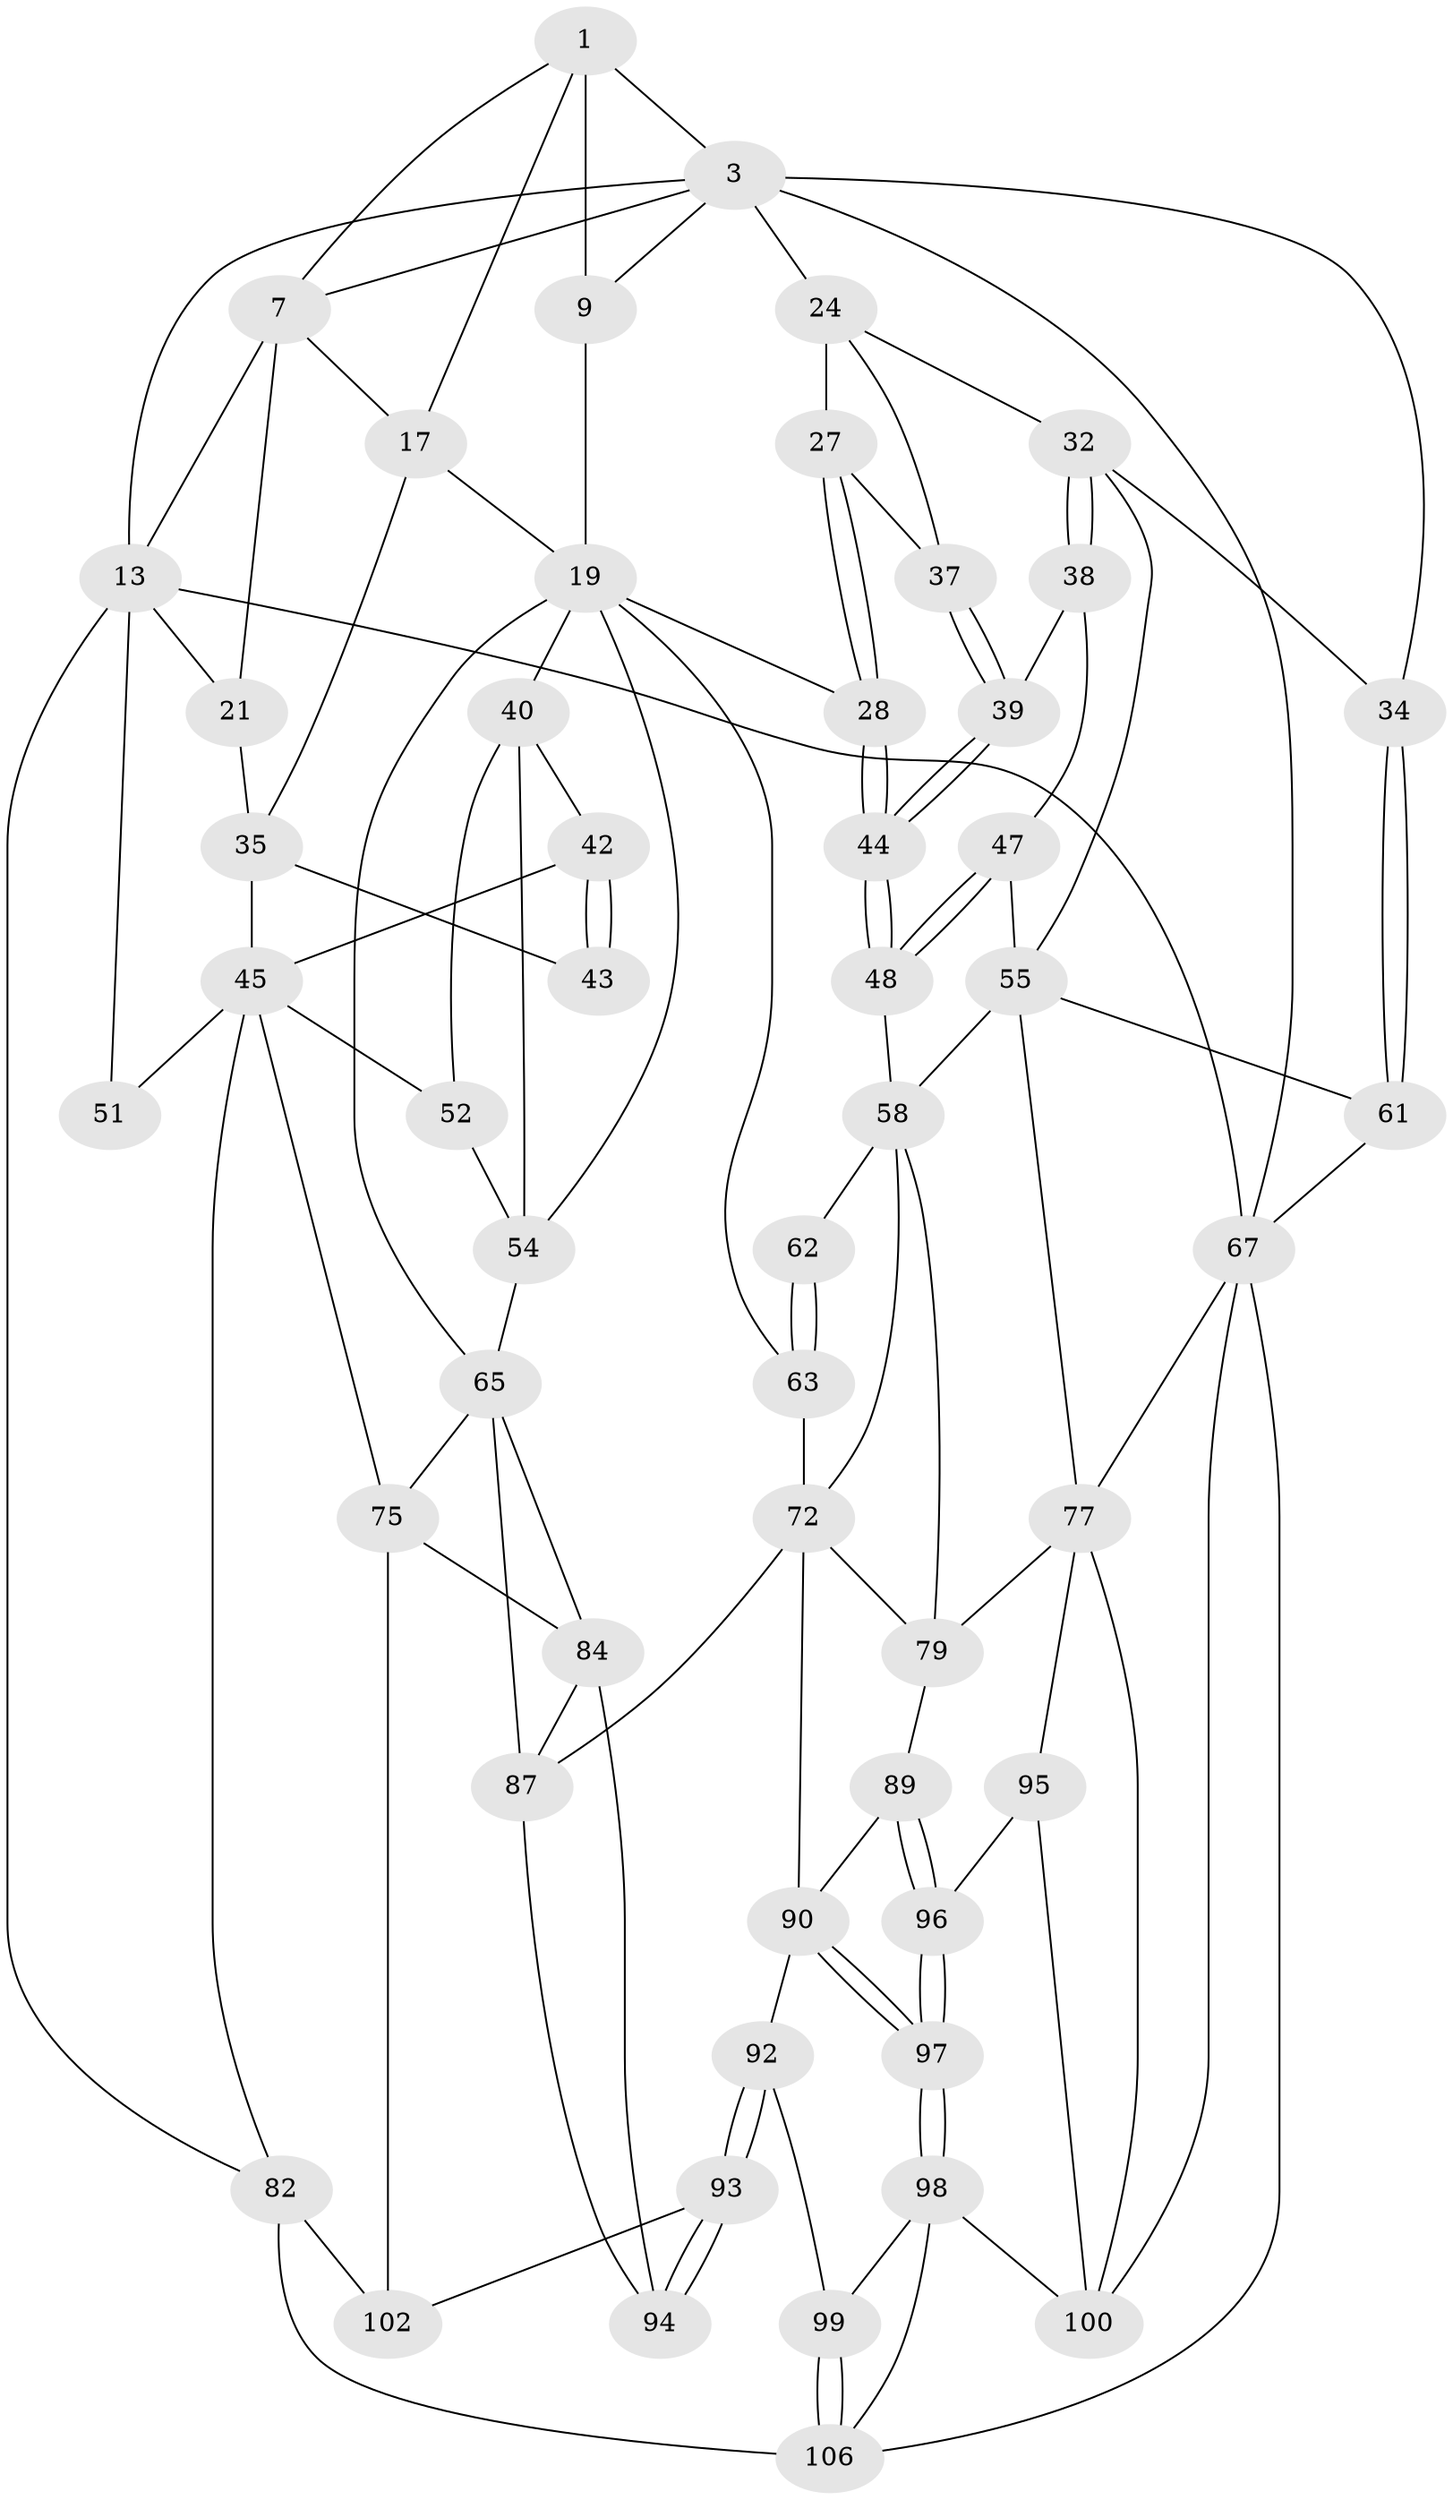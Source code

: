 // original degree distribution, {3: 0.01834862385321101, 4: 0.25688073394495414, 5: 0.4954128440366973, 6: 0.22935779816513763}
// Generated by graph-tools (version 1.1) at 2025/17/03/09/25 04:17:08]
// undirected, 54 vertices, 119 edges
graph export_dot {
graph [start="1"]
  node [color=gray90,style=filled];
  1 [pos="+0.2994683519799333+0",super="+6+2"];
  3 [pos="+0.8290156613240971+0",super="+4+11"];
  7 [pos="+0.2248372424557595+0.09332931588319505",super="+8+15"];
  9 [pos="+0.5363118655485214+0.09826533640405537",super="+12"];
  13 [pos="+0.057869271946502245+0.10260904722963438",super="+14"];
  17 [pos="+0.40573191753936944+0.26402241334188165",super="+18"];
  19 [pos="+0.6268442236147816+0.3682169541661437",super="+20+29"];
  21 [pos="+0.031433488063543506+0.32250097353155693"];
  24 [pos="+0.900773285055863+0.19764335743369504",super="+30+25"];
  27 [pos="+0.780178849034396+0.3124920600663895"];
  28 [pos="+0.6637312572851689+0.39431911048714924"];
  32 [pos="+1+0.3958101030602345",super="+33"];
  34 [pos="+1+0.45637089213960896"];
  35 [pos="+0.2377964004705001+0.26795634543811747",super="+36"];
  37 [pos="+0.8712304240797092+0.3437612337933796"];
  38 [pos="+0.8800136784453177+0.3635169507599175"];
  39 [pos="+0.8782603855306215+0.36238126688660266"];
  40 [pos="+0.3859149228665997+0.337061657781077",super="+41"];
  42 [pos="+0.22367005747756263+0.4138821770798148",super="+46"];
  43 [pos="+0.23111732208884128+0.29528210918437553"];
  44 [pos="+0.6911392276673579+0.42342040101564227"];
  45 [pos="+0.1399608352666915+0.3891279360127299",super="+49"];
  47 [pos="+0.8476201729470675+0.4523502493613531"];
  48 [pos="+0.7217387429247835+0.47111766711544795"];
  51 [pos="+0+0.4680672928570572"];
  52 [pos="+0.2545484624299049+0.5599986355441399"];
  54 [pos="+0.4258371971859216+0.4647551082622688",super="+60"];
  55 [pos="+0.8829482457640007+0.4582169343385068",super="+56"];
  58 [pos="+0.8253373494874553+0.6116675829467283",super="+59+70"];
  61 [pos="+1+0.6096994421350539"];
  62 [pos="+0.6508120703024025+0.626849537788968"];
  63 [pos="+0.5000462110785336+0.6516489548939637"];
  65 [pos="+0.3467428712986141+0.6317044184541213",super="+66+83"];
  67 [pos="+1+1",super="+68+108"];
  72 [pos="+0.6553388876447135+0.7481659549825843",super="+73"];
  75 [pos="+0.24857466848314944+0.7534495362032215",super="+86"];
  77 [pos="+0.8267964305974463+0.7141490531364055",super="+78+80"];
  79 [pos="+0.7148043283126708+0.7668633052651921",super="+81"];
  82 [pos="+0+1",super="+103"];
  84 [pos="+0.35202371227075724+0.7731239747980561",super="+85"];
  87 [pos="+0.41025967874567165+0.8009447834601912",super="+88"];
  89 [pos="+0.6541500510254509+0.8229484975910346"];
  90 [pos="+0.6181645931542568+0.8250357942428516",super="+91"];
  92 [pos="+0.4979756906238153+0.8756412770085011"];
  93 [pos="+0.45479880037944104+0.8856341309728928"];
  94 [pos="+0.4106599117725928+0.8593807639450652"];
  95 [pos="+0.775190027158487+0.87008535766641"];
  96 [pos="+0.6754373461035086+0.8687277141712408"];
  97 [pos="+0.6206977156609917+0.9115804656635269"];
  98 [pos="+0.6003093267051097+0.9473149673974932",super="+105"];
  99 [pos="+0.515036440268011+0.8909258699588581"];
  100 [pos="+0.8268552058729981+0.9159663314077255",super="+101"];
  102 [pos="+0.26040940565923837+0.905674388325763",super="+104"];
  106 [pos="+0.4518746473593171+1",super="+109"];
  1 -- 7;
  1 -- 9 [weight=2];
  1 -- 17;
  1 -- 3;
  3 -- 34;
  3 -- 67;
  3 -- 7;
  3 -- 24 [weight=2];
  3 -- 13;
  3 -- 9;
  7 -- 13 [weight=2];
  7 -- 17;
  7 -- 21;
  9 -- 19;
  13 -- 82;
  13 -- 67;
  13 -- 51 [weight=2];
  13 -- 21;
  17 -- 35;
  17 -- 19;
  19 -- 40;
  19 -- 65;
  19 -- 54;
  19 -- 28;
  19 -- 63;
  21 -- 35;
  24 -- 32;
  24 -- 27;
  24 -- 37;
  27 -- 28;
  27 -- 28;
  27 -- 37;
  28 -- 44;
  28 -- 44;
  32 -- 38;
  32 -- 38;
  32 -- 34;
  32 -- 55;
  34 -- 61;
  34 -- 61;
  35 -- 43;
  35 -- 45;
  37 -- 39;
  37 -- 39;
  38 -- 39;
  38 -- 47;
  39 -- 44;
  39 -- 44;
  40 -- 54;
  40 -- 42;
  40 -- 52;
  42 -- 43 [weight=2];
  42 -- 43;
  42 -- 45;
  44 -- 48;
  44 -- 48;
  45 -- 82;
  45 -- 51;
  45 -- 52;
  45 -- 75;
  47 -- 48;
  47 -- 48;
  47 -- 55;
  48 -- 58;
  52 -- 54;
  54 -- 65;
  55 -- 58;
  55 -- 61;
  55 -- 77;
  58 -- 62 [weight=2];
  58 -- 72;
  58 -- 79;
  61 -- 67;
  62 -- 63;
  62 -- 63;
  63 -- 72;
  65 -- 75;
  65 -- 84;
  65 -- 87;
  67 -- 106;
  67 -- 100;
  67 -- 77;
  72 -- 79;
  72 -- 87;
  72 -- 90;
  75 -- 84;
  75 -- 102;
  77 -- 79;
  77 -- 95;
  77 -- 100;
  79 -- 89;
  82 -- 102 [weight=2];
  82 -- 106;
  84 -- 94;
  84 -- 87;
  87 -- 94;
  89 -- 90;
  89 -- 96;
  89 -- 96;
  90 -- 97;
  90 -- 97;
  90 -- 92;
  92 -- 93;
  92 -- 93;
  92 -- 99;
  93 -- 94;
  93 -- 94;
  93 -- 102;
  95 -- 96;
  95 -- 100;
  96 -- 97;
  96 -- 97;
  97 -- 98;
  97 -- 98;
  98 -- 99;
  98 -- 100;
  98 -- 106;
  99 -- 106;
  99 -- 106;
}
